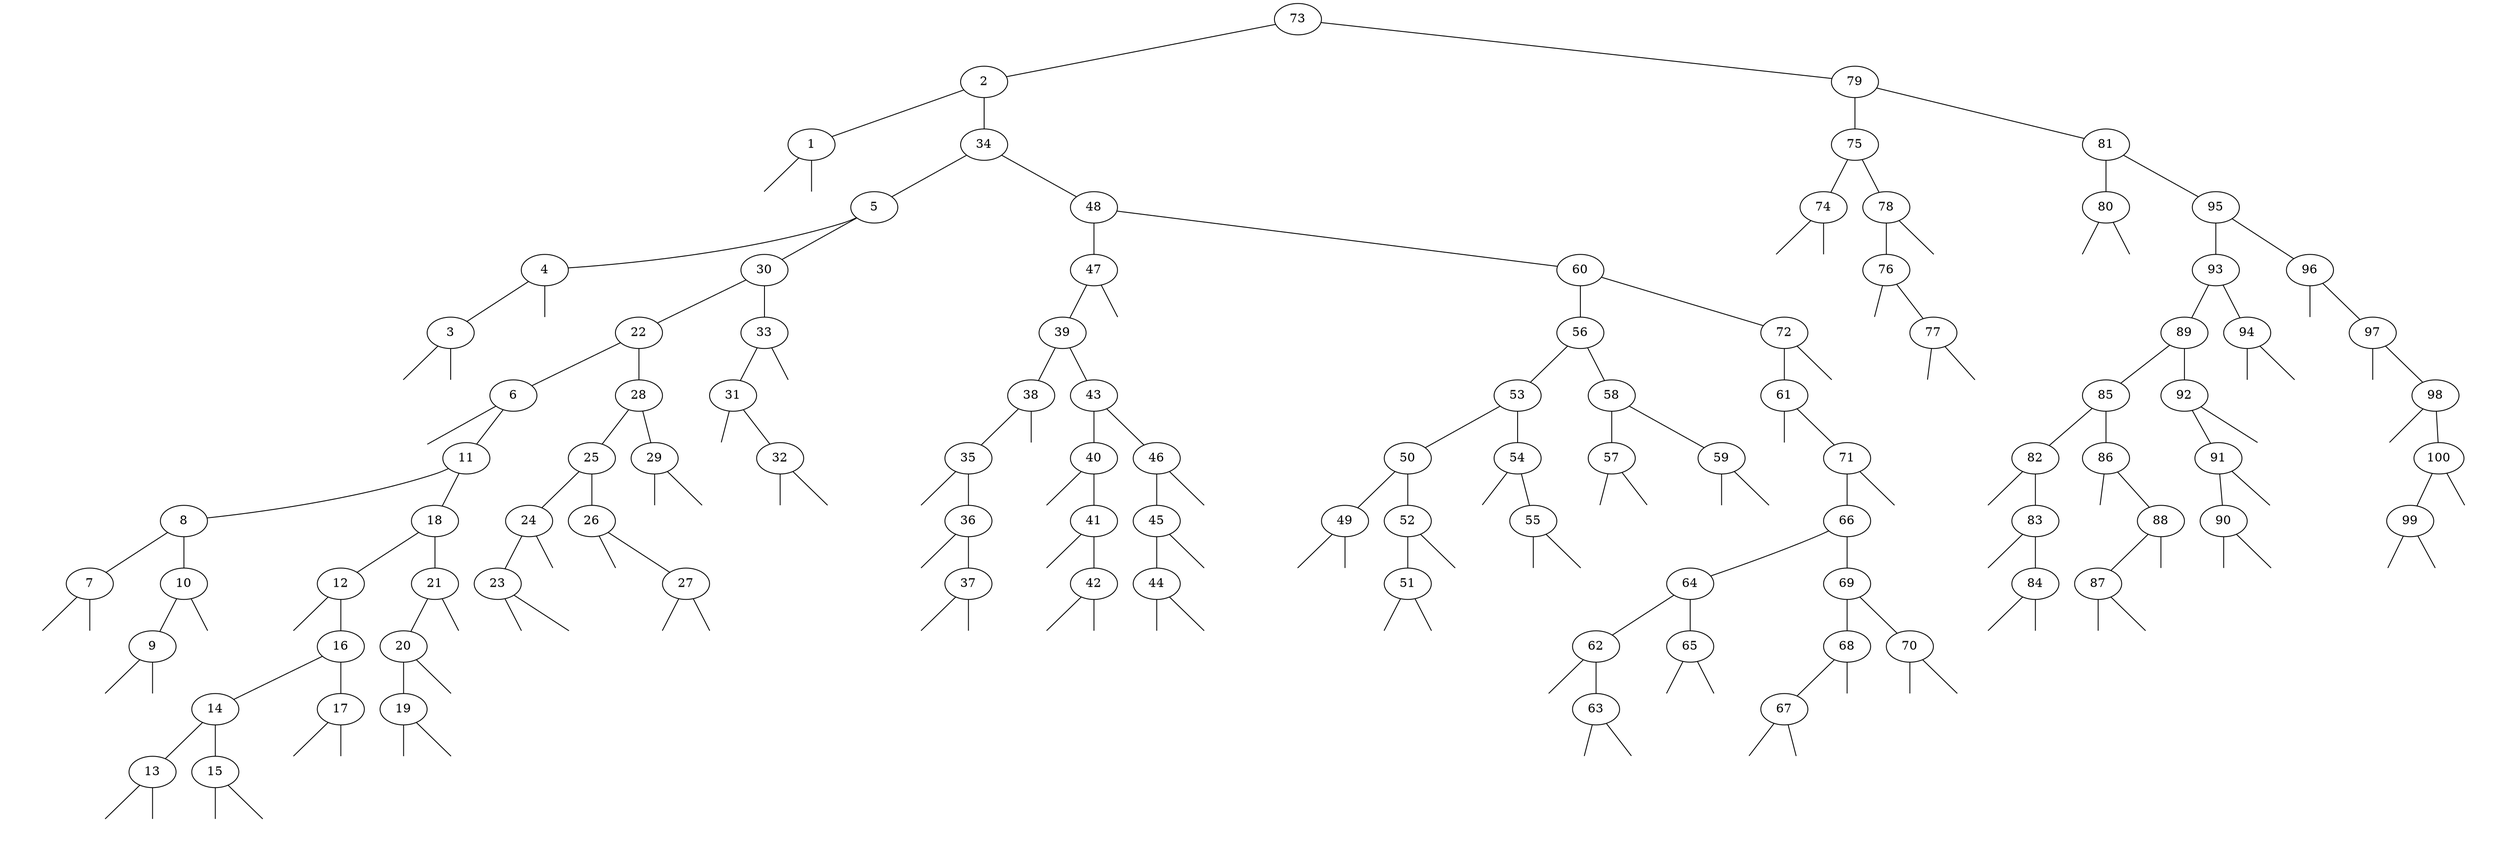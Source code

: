 graph arbre {
	0[shape="plaintext", label=""];
	1[shape="plaintext", label=""];
	2[label=1];
	2 -- 0;
	2 -- 1;
	3[shape="plaintext", label=""];
	4[shape="plaintext", label=""];
	5[label=3];
	5 -- 3;
	5 -- 4;
	6[shape="plaintext", label=""];
	7[label=4];
	7 -- 5;
	7 -- 6;
	8[shape="plaintext", label=""];
	9[shape="plaintext", label=""];
	10[shape="plaintext", label=""];
	11[label=7];
	11 -- 9;
	11 -- 10;
	12[shape="plaintext", label=""];
	13[shape="plaintext", label=""];
	14[label=9];
	14 -- 12;
	14 -- 13;
	15[shape="plaintext", label=""];
	16[label=10];
	16 -- 14;
	16 -- 15;
	17[label=8];
	17 -- 11;
	17 -- 16;
	18[shape="plaintext", label=""];
	19[shape="plaintext", label=""];
	20[shape="plaintext", label=""];
	21[label=13];
	21 -- 19;
	21 -- 20;
	22[shape="plaintext", label=""];
	23[shape="plaintext", label=""];
	24[label=15];
	24 -- 22;
	24 -- 23;
	25[label=14];
	25 -- 21;
	25 -- 24;
	26[shape="plaintext", label=""];
	27[shape="plaintext", label=""];
	28[label=17];
	28 -- 26;
	28 -- 27;
	29[label=16];
	29 -- 25;
	29 -- 28;
	30[label=12];
	30 -- 18;
	30 -- 29;
	31[shape="plaintext", label=""];
	32[shape="plaintext", label=""];
	33[label=19];
	33 -- 31;
	33 -- 32;
	34[shape="plaintext", label=""];
	35[label=20];
	35 -- 33;
	35 -- 34;
	36[shape="plaintext", label=""];
	37[label=21];
	37 -- 35;
	37 -- 36;
	38[label=18];
	38 -- 30;
	38 -- 37;
	39[label=11];
	39 -- 17;
	39 -- 38;
	40[label=6];
	40 -- 8;
	40 -- 39;
	41[shape="plaintext", label=""];
	42[shape="plaintext", label=""];
	43[label=23];
	43 -- 41;
	43 -- 42;
	44[shape="plaintext", label=""];
	45[label=24];
	45 -- 43;
	45 -- 44;
	46[shape="plaintext", label=""];
	47[shape="plaintext", label=""];
	48[shape="plaintext", label=""];
	49[label=27];
	49 -- 47;
	49 -- 48;
	50[label=26];
	50 -- 46;
	50 -- 49;
	51[label=25];
	51 -- 45;
	51 -- 50;
	52[shape="plaintext", label=""];
	53[shape="plaintext", label=""];
	54[label=29];
	54 -- 52;
	54 -- 53;
	55[label=28];
	55 -- 51;
	55 -- 54;
	56[label=22];
	56 -- 40;
	56 -- 55;
	57[shape="plaintext", label=""];
	58[shape="plaintext", label=""];
	59[shape="plaintext", label=""];
	60[label=32];
	60 -- 58;
	60 -- 59;
	61[label=31];
	61 -- 57;
	61 -- 60;
	62[shape="plaintext", label=""];
	63[label=33];
	63 -- 61;
	63 -- 62;
	64[label=30];
	64 -- 56;
	64 -- 63;
	65[label=5];
	65 -- 7;
	65 -- 64;
	66[shape="plaintext", label=""];
	67[shape="plaintext", label=""];
	68[shape="plaintext", label=""];
	69[shape="plaintext", label=""];
	70[label=37];
	70 -- 68;
	70 -- 69;
	71[label=36];
	71 -- 67;
	71 -- 70;
	72[label=35];
	72 -- 66;
	72 -- 71;
	73[shape="plaintext", label=""];
	74[label=38];
	74 -- 72;
	74 -- 73;
	75[shape="plaintext", label=""];
	76[shape="plaintext", label=""];
	77[shape="plaintext", label=""];
	78[shape="plaintext", label=""];
	79[label=42];
	79 -- 77;
	79 -- 78;
	80[label=41];
	80 -- 76;
	80 -- 79;
	81[label=40];
	81 -- 75;
	81 -- 80;
	82[shape="plaintext", label=""];
	83[shape="plaintext", label=""];
	84[label=44];
	84 -- 82;
	84 -- 83;
	85[shape="plaintext", label=""];
	86[label=45];
	86 -- 84;
	86 -- 85;
	87[shape="plaintext", label=""];
	88[label=46];
	88 -- 86;
	88 -- 87;
	89[label=43];
	89 -- 81;
	89 -- 88;
	90[label=39];
	90 -- 74;
	90 -- 89;
	91[shape="plaintext", label=""];
	92[label=47];
	92 -- 90;
	92 -- 91;
	93[shape="plaintext", label=""];
	94[shape="plaintext", label=""];
	95[label=49];
	95 -- 93;
	95 -- 94;
	96[shape="plaintext", label=""];
	97[shape="plaintext", label=""];
	98[label=51];
	98 -- 96;
	98 -- 97;
	99[shape="plaintext", label=""];
	100[label=52];
	100 -- 98;
	100 -- 99;
	101[label=50];
	101 -- 95;
	101 -- 100;
	102[shape="plaintext", label=""];
	103[shape="plaintext", label=""];
	104[shape="plaintext", label=""];
	105[label=55];
	105 -- 103;
	105 -- 104;
	106[label=54];
	106 -- 102;
	106 -- 105;
	107[label=53];
	107 -- 101;
	107 -- 106;
	108[shape="plaintext", label=""];
	109[shape="plaintext", label=""];
	110[label=57];
	110 -- 108;
	110 -- 109;
	111[shape="plaintext", label=""];
	112[shape="plaintext", label=""];
	113[label=59];
	113 -- 111;
	113 -- 112;
	114[label=58];
	114 -- 110;
	114 -- 113;
	115[label=56];
	115 -- 107;
	115 -- 114;
	116[shape="plaintext", label=""];
	117[shape="plaintext", label=""];
	118[shape="plaintext", label=""];
	119[shape="plaintext", label=""];
	120[label=63];
	120 -- 118;
	120 -- 119;
	121[label=62];
	121 -- 117;
	121 -- 120;
	122[shape="plaintext", label=""];
	123[shape="plaintext", label=""];
	124[label=65];
	124 -- 122;
	124 -- 123;
	125[label=64];
	125 -- 121;
	125 -- 124;
	126[shape="plaintext", label=""];
	127[shape="plaintext", label=""];
	128[label=67];
	128 -- 126;
	128 -- 127;
	129[shape="plaintext", label=""];
	130[label=68];
	130 -- 128;
	130 -- 129;
	131[shape="plaintext", label=""];
	132[shape="plaintext", label=""];
	133[label=70];
	133 -- 131;
	133 -- 132;
	134[label=69];
	134 -- 130;
	134 -- 133;
	135[label=66];
	135 -- 125;
	135 -- 134;
	136[shape="plaintext", label=""];
	137[label=71];
	137 -- 135;
	137 -- 136;
	138[label=61];
	138 -- 116;
	138 -- 137;
	139[shape="plaintext", label=""];
	140[label=72];
	140 -- 138;
	140 -- 139;
	141[label=60];
	141 -- 115;
	141 -- 140;
	142[label=48];
	142 -- 92;
	142 -- 141;
	143[label=34];
	143 -- 65;
	143 -- 142;
	144[label=2];
	144 -- 2;
	144 -- 143;
	145[shape="plaintext", label=""];
	146[shape="plaintext", label=""];
	147[label=74];
	147 -- 145;
	147 -- 146;
	148[shape="plaintext", label=""];
	149[shape="plaintext", label=""];
	150[shape="plaintext", label=""];
	151[label=77];
	151 -- 149;
	151 -- 150;
	152[label=76];
	152 -- 148;
	152 -- 151;
	153[shape="plaintext", label=""];
	154[label=78];
	154 -- 152;
	154 -- 153;
	155[label=75];
	155 -- 147;
	155 -- 154;
	156[shape="plaintext", label=""];
	157[shape="plaintext", label=""];
	158[label=80];
	158 -- 156;
	158 -- 157;
	159[shape="plaintext", label=""];
	160[shape="plaintext", label=""];
	161[shape="plaintext", label=""];
	162[shape="plaintext", label=""];
	163[label=84];
	163 -- 161;
	163 -- 162;
	164[label=83];
	164 -- 160;
	164 -- 163;
	165[label=82];
	165 -- 159;
	165 -- 164;
	166[shape="plaintext", label=""];
	167[shape="plaintext", label=""];
	168[shape="plaintext", label=""];
	169[label=87];
	169 -- 167;
	169 -- 168;
	170[shape="plaintext", label=""];
	171[label=88];
	171 -- 169;
	171 -- 170;
	172[label=86];
	172 -- 166;
	172 -- 171;
	173[label=85];
	173 -- 165;
	173 -- 172;
	174[shape="plaintext", label=""];
	175[shape="plaintext", label=""];
	176[label=90];
	176 -- 174;
	176 -- 175;
	177[shape="plaintext", label=""];
	178[label=91];
	178 -- 176;
	178 -- 177;
	179[shape="plaintext", label=""];
	180[label=92];
	180 -- 178;
	180 -- 179;
	181[label=89];
	181 -- 173;
	181 -- 180;
	182[shape="plaintext", label=""];
	183[shape="plaintext", label=""];
	184[label=94];
	184 -- 182;
	184 -- 183;
	185[label=93];
	185 -- 181;
	185 -- 184;
	186[shape="plaintext", label=""];
	187[shape="plaintext", label=""];
	188[shape="plaintext", label=""];
	189[shape="plaintext", label=""];
	190[shape="plaintext", label=""];
	191[label=99];
	191 -- 189;
	191 -- 190;
	192[shape="plaintext", label=""];
	193[label=100];
	193 -- 191;
	193 -- 192;
	194[label=98];
	194 -- 188;
	194 -- 193;
	195[label=97];
	195 -- 187;
	195 -- 194;
	196[label=96];
	196 -- 186;
	196 -- 195;
	197[label=95];
	197 -- 185;
	197 -- 196;
	198[label=81];
	198 -- 158;
	198 -- 197;
	199[label=79];
	199 -- 155;
	199 -- 198;
	200[label=73];
	200 -- 144;
	200 -- 199;
}
